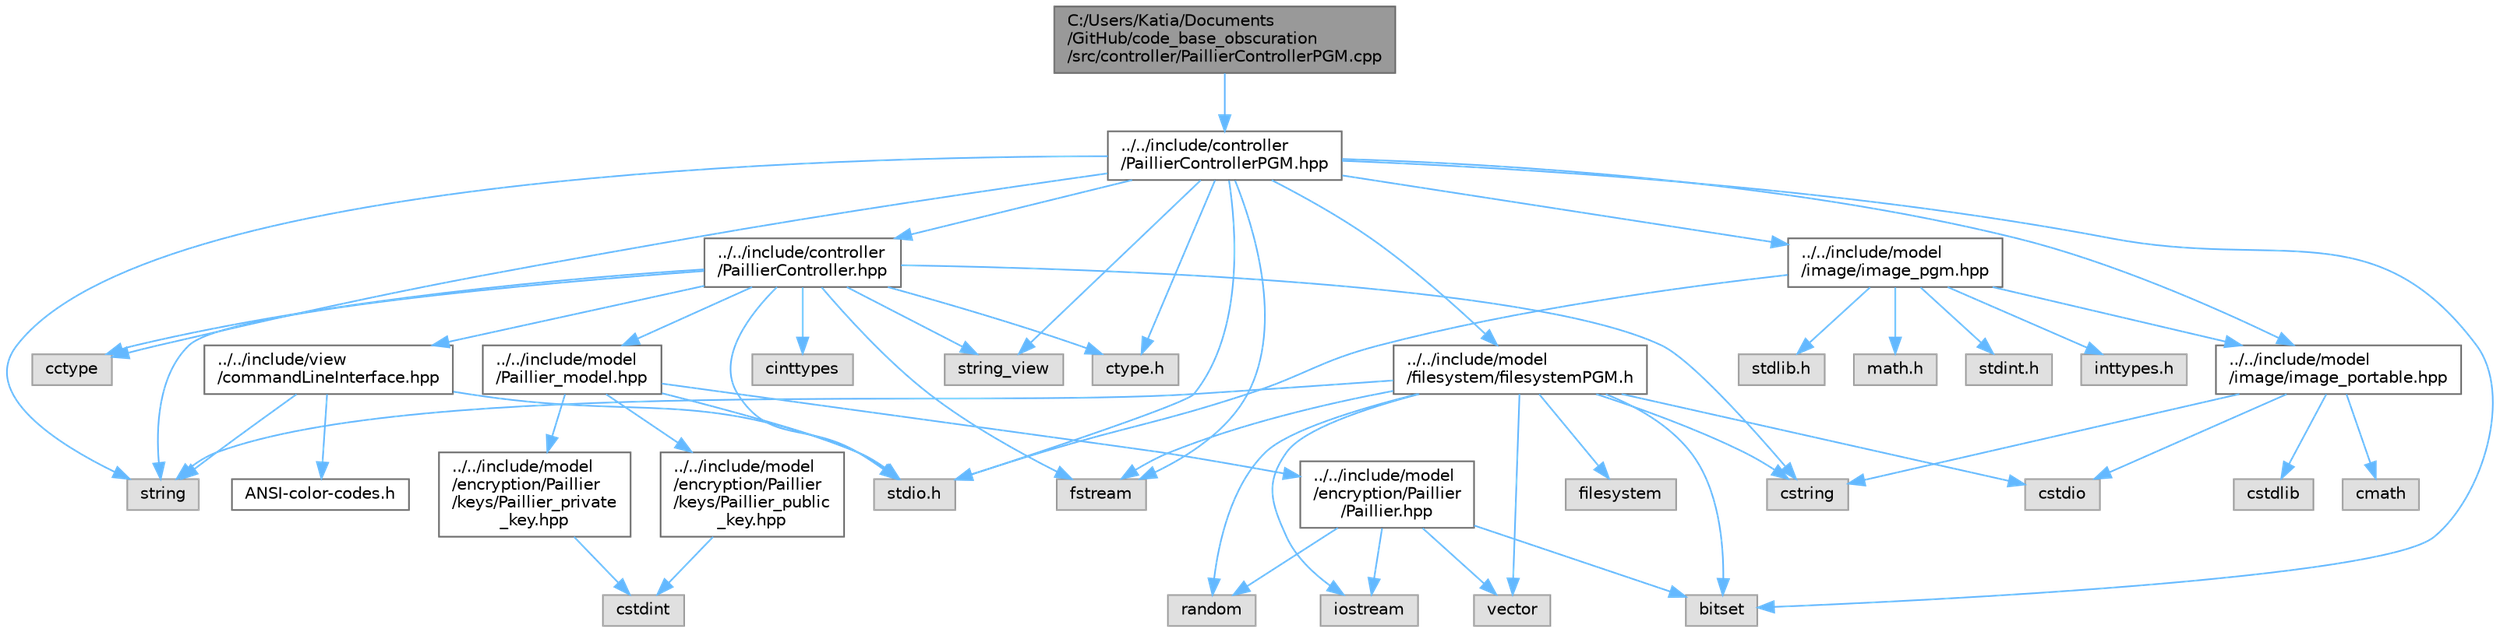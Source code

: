 digraph "C:/Users/Katia/Documents/GitHub/code_base_obscuration/src/controller/PaillierControllerPGM.cpp"
{
 // LATEX_PDF_SIZE
  bgcolor="transparent";
  edge [fontname=Helvetica,fontsize=10,labelfontname=Helvetica,labelfontsize=10];
  node [fontname=Helvetica,fontsize=10,shape=box,height=0.2,width=0.4];
  Node1 [id="Node000001",label="C:/Users/Katia/Documents\l/GitHub/code_base_obscuration\l/src/controller/PaillierControllerPGM.cpp",height=0.2,width=0.4,color="gray40", fillcolor="grey60", style="filled", fontcolor="black",tooltip=" "];
  Node1 -> Node2 [id="edge1_Node000001_Node000002",color="steelblue1",style="solid",tooltip=" "];
  Node2 [id="Node000002",label="../../include/controller\l/PaillierControllerPGM.hpp",height=0.2,width=0.4,color="grey40", fillcolor="white", style="filled",URL="$_paillier_controller_p_g_m_8hpp.html",tooltip=" "];
  Node2 -> Node3 [id="edge2_Node000002_Node000003",color="steelblue1",style="solid",tooltip=" "];
  Node3 [id="Node000003",label="stdio.h",height=0.2,width=0.4,color="grey60", fillcolor="#E0E0E0", style="filled",tooltip=" "];
  Node2 -> Node4 [id="edge3_Node000002_Node000004",color="steelblue1",style="solid",tooltip=" "];
  Node4 [id="Node000004",label="cctype",height=0.2,width=0.4,color="grey60", fillcolor="#E0E0E0", style="filled",tooltip=" "];
  Node2 -> Node5 [id="edge4_Node000002_Node000005",color="steelblue1",style="solid",tooltip=" "];
  Node5 [id="Node000005",label="fstream",height=0.2,width=0.4,color="grey60", fillcolor="#E0E0E0", style="filled",tooltip=" "];
  Node2 -> Node6 [id="edge5_Node000002_Node000006",color="steelblue1",style="solid",tooltip=" "];
  Node6 [id="Node000006",label="string",height=0.2,width=0.4,color="grey60", fillcolor="#E0E0E0", style="filled",tooltip=" "];
  Node2 -> Node7 [id="edge6_Node000002_Node000007",color="steelblue1",style="solid",tooltip=" "];
  Node7 [id="Node000007",label="string_view",height=0.2,width=0.4,color="grey60", fillcolor="#E0E0E0", style="filled",tooltip=" "];
  Node2 -> Node8 [id="edge7_Node000002_Node000008",color="steelblue1",style="solid",tooltip=" "];
  Node8 [id="Node000008",label="ctype.h",height=0.2,width=0.4,color="grey60", fillcolor="#E0E0E0", style="filled",tooltip=" "];
  Node2 -> Node9 [id="edge8_Node000002_Node000009",color="steelblue1",style="solid",tooltip=" "];
  Node9 [id="Node000009",label="bitset",height=0.2,width=0.4,color="grey60", fillcolor="#E0E0E0", style="filled",tooltip=" "];
  Node2 -> Node10 [id="edge9_Node000002_Node000010",color="steelblue1",style="solid",tooltip=" "];
  Node10 [id="Node000010",label="../../include/controller\l/PaillierController.hpp",height=0.2,width=0.4,color="grey40", fillcolor="white", style="filled",URL="$_paillier_controller_8hpp.html",tooltip=" "];
  Node10 -> Node3 [id="edge10_Node000010_Node000003",color="steelblue1",style="solid",tooltip=" "];
  Node10 -> Node4 [id="edge11_Node000010_Node000004",color="steelblue1",style="solid",tooltip=" "];
  Node10 -> Node5 [id="edge12_Node000010_Node000005",color="steelblue1",style="solid",tooltip=" "];
  Node10 -> Node6 [id="edge13_Node000010_Node000006",color="steelblue1",style="solid",tooltip=" "];
  Node10 -> Node7 [id="edge14_Node000010_Node000007",color="steelblue1",style="solid",tooltip=" "];
  Node10 -> Node8 [id="edge15_Node000010_Node000008",color="steelblue1",style="solid",tooltip=" "];
  Node10 -> Node11 [id="edge16_Node000010_Node000011",color="steelblue1",style="solid",tooltip=" "];
  Node11 [id="Node000011",label="cinttypes",height=0.2,width=0.4,color="grey60", fillcolor="#E0E0E0", style="filled",tooltip=" "];
  Node10 -> Node12 [id="edge17_Node000010_Node000012",color="steelblue1",style="solid",tooltip=" "];
  Node12 [id="Node000012",label="cstring",height=0.2,width=0.4,color="grey60", fillcolor="#E0E0E0", style="filled",tooltip=" "];
  Node10 -> Node13 [id="edge18_Node000010_Node000013",color="steelblue1",style="solid",tooltip=" "];
  Node13 [id="Node000013",label="../../include/model\l/Paillier_model.hpp",height=0.2,width=0.4,color="grey40", fillcolor="white", style="filled",URL="$_paillier__model_8hpp.html",tooltip=" "];
  Node13 -> Node3 [id="edge19_Node000013_Node000003",color="steelblue1",style="solid",tooltip=" "];
  Node13 -> Node14 [id="edge20_Node000013_Node000014",color="steelblue1",style="solid",tooltip=" "];
  Node14 [id="Node000014",label="../../include/model\l/encryption/Paillier\l/Paillier.hpp",height=0.2,width=0.4,color="grey40", fillcolor="white", style="filled",URL="$_paillier_8hpp.html",tooltip=" "];
  Node14 -> Node15 [id="edge21_Node000014_Node000015",color="steelblue1",style="solid",tooltip=" "];
  Node15 [id="Node000015",label="iostream",height=0.2,width=0.4,color="grey60", fillcolor="#E0E0E0", style="filled",tooltip=" "];
  Node14 -> Node9 [id="edge22_Node000014_Node000009",color="steelblue1",style="solid",tooltip=" "];
  Node14 -> Node16 [id="edge23_Node000014_Node000016",color="steelblue1",style="solid",tooltip=" "];
  Node16 [id="Node000016",label="vector",height=0.2,width=0.4,color="grey60", fillcolor="#E0E0E0", style="filled",tooltip=" "];
  Node14 -> Node17 [id="edge24_Node000014_Node000017",color="steelblue1",style="solid",tooltip=" "];
  Node17 [id="Node000017",label="random",height=0.2,width=0.4,color="grey60", fillcolor="#E0E0E0", style="filled",tooltip=" "];
  Node13 -> Node18 [id="edge25_Node000013_Node000018",color="steelblue1",style="solid",tooltip=" "];
  Node18 [id="Node000018",label="../../include/model\l/encryption/Paillier\l/keys/Paillier_private\l_key.hpp",height=0.2,width=0.4,color="grey40", fillcolor="white", style="filled",URL="$_paillier__private__key_8hpp.html",tooltip=" "];
  Node18 -> Node19 [id="edge26_Node000018_Node000019",color="steelblue1",style="solid",tooltip=" "];
  Node19 [id="Node000019",label="cstdint",height=0.2,width=0.4,color="grey60", fillcolor="#E0E0E0", style="filled",tooltip=" "];
  Node13 -> Node20 [id="edge27_Node000013_Node000020",color="steelblue1",style="solid",tooltip=" "];
  Node20 [id="Node000020",label="../../include/model\l/encryption/Paillier\l/keys/Paillier_public\l_key.hpp",height=0.2,width=0.4,color="grey40", fillcolor="white", style="filled",URL="$_paillier__public__key_8hpp.html",tooltip=" "];
  Node20 -> Node19 [id="edge28_Node000020_Node000019",color="steelblue1",style="solid",tooltip=" "];
  Node10 -> Node21 [id="edge29_Node000010_Node000021",color="steelblue1",style="solid",tooltip=" "];
  Node21 [id="Node000021",label="../../include/view\l/commandLineInterface.hpp",height=0.2,width=0.4,color="grey40", fillcolor="white", style="filled",URL="$command_line_interface_8hpp.html",tooltip=" "];
  Node21 -> Node3 [id="edge30_Node000021_Node000003",color="steelblue1",style="solid",tooltip=" "];
  Node21 -> Node6 [id="edge31_Node000021_Node000006",color="steelblue1",style="solid",tooltip=" "];
  Node21 -> Node22 [id="edge32_Node000021_Node000022",color="steelblue1",style="solid",tooltip=" "];
  Node22 [id="Node000022",label="ANSI-color-codes.h",height=0.2,width=0.4,color="grey40", fillcolor="white", style="filled",URL="$_a_n_s_i-color-codes_8h.html",tooltip=" "];
  Node2 -> Node23 [id="edge33_Node000002_Node000023",color="steelblue1",style="solid",tooltip=" "];
  Node23 [id="Node000023",label="../../include/model\l/image/image_portable.hpp",height=0.2,width=0.4,color="grey40", fillcolor="white", style="filled",URL="$image__portable_8hpp.html",tooltip=" "];
  Node23 -> Node24 [id="edge34_Node000023_Node000024",color="steelblue1",style="solid",tooltip=" "];
  Node24 [id="Node000024",label="cmath",height=0.2,width=0.4,color="grey60", fillcolor="#E0E0E0", style="filled",tooltip=" "];
  Node23 -> Node25 [id="edge35_Node000023_Node000025",color="steelblue1",style="solid",tooltip=" "];
  Node25 [id="Node000025",label="cstdlib",height=0.2,width=0.4,color="grey60", fillcolor="#E0E0E0", style="filled",tooltip=" "];
  Node23 -> Node26 [id="edge36_Node000023_Node000026",color="steelblue1",style="solid",tooltip=" "];
  Node26 [id="Node000026",label="cstdio",height=0.2,width=0.4,color="grey60", fillcolor="#E0E0E0", style="filled",tooltip=" "];
  Node23 -> Node12 [id="edge37_Node000023_Node000012",color="steelblue1",style="solid",tooltip=" "];
  Node2 -> Node27 [id="edge38_Node000002_Node000027",color="steelblue1",style="solid",tooltip=" "];
  Node27 [id="Node000027",label="../../include/model\l/image/image_pgm.hpp",height=0.2,width=0.4,color="grey40", fillcolor="white", style="filled",URL="$image__pgm_8hpp.html",tooltip=" "];
  Node27 -> Node23 [id="edge39_Node000027_Node000023",color="steelblue1",style="solid",tooltip=" "];
  Node27 -> Node28 [id="edge40_Node000027_Node000028",color="steelblue1",style="solid",tooltip=" "];
  Node28 [id="Node000028",label="stdlib.h",height=0.2,width=0.4,color="grey60", fillcolor="#E0E0E0", style="filled",tooltip=" "];
  Node27 -> Node3 [id="edge41_Node000027_Node000003",color="steelblue1",style="solid",tooltip=" "];
  Node27 -> Node29 [id="edge42_Node000027_Node000029",color="steelblue1",style="solid",tooltip=" "];
  Node29 [id="Node000029",label="math.h",height=0.2,width=0.4,color="grey60", fillcolor="#E0E0E0", style="filled",tooltip=" "];
  Node27 -> Node30 [id="edge43_Node000027_Node000030",color="steelblue1",style="solid",tooltip=" "];
  Node30 [id="Node000030",label="stdint.h",height=0.2,width=0.4,color="grey60", fillcolor="#E0E0E0", style="filled",tooltip=" "];
  Node27 -> Node31 [id="edge44_Node000027_Node000031",color="steelblue1",style="solid",tooltip=" "];
  Node31 [id="Node000031",label="inttypes.h",height=0.2,width=0.4,color="grey60", fillcolor="#E0E0E0", style="filled",tooltip=" "];
  Node2 -> Node32 [id="edge45_Node000002_Node000032",color="steelblue1",style="solid",tooltip=" "];
  Node32 [id="Node000032",label="../../include/model\l/filesystem/filesystemPGM.h",height=0.2,width=0.4,color="grey40", fillcolor="white", style="filled",URL="$filesystem_p_g_m_8h.html",tooltip=" "];
  Node32 -> Node15 [id="edge46_Node000032_Node000015",color="steelblue1",style="solid",tooltip=" "];
  Node32 -> Node16 [id="edge47_Node000032_Node000016",color="steelblue1",style="solid",tooltip=" "];
  Node32 -> Node17 [id="edge48_Node000032_Node000017",color="steelblue1",style="solid",tooltip=" "];
  Node32 -> Node9 [id="edge49_Node000032_Node000009",color="steelblue1",style="solid",tooltip=" "];
  Node32 -> Node12 [id="edge50_Node000032_Node000012",color="steelblue1",style="solid",tooltip=" "];
  Node32 -> Node5 [id="edge51_Node000032_Node000005",color="steelblue1",style="solid",tooltip=" "];
  Node32 -> Node26 [id="edge52_Node000032_Node000026",color="steelblue1",style="solid",tooltip=" "];
  Node32 -> Node33 [id="edge53_Node000032_Node000033",color="steelblue1",style="solid",tooltip=" "];
  Node33 [id="Node000033",label="filesystem",height=0.2,width=0.4,color="grey60", fillcolor="#E0E0E0", style="filled",tooltip=" "];
  Node32 -> Node6 [id="edge54_Node000032_Node000006",color="steelblue1",style="solid",tooltip=" "];
}
